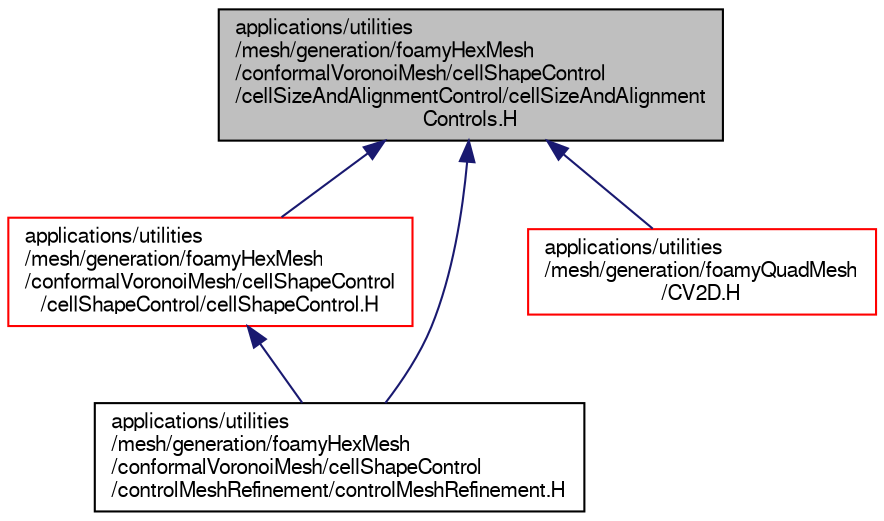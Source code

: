 digraph "applications/utilities/mesh/generation/foamyHexMesh/conformalVoronoiMesh/cellShapeControl/cellSizeAndAlignmentControl/cellSizeAndAlignmentControls.H"
{
  bgcolor="transparent";
  edge [fontname="FreeSans",fontsize="10",labelfontname="FreeSans",labelfontsize="10"];
  node [fontname="FreeSans",fontsize="10",shape=record];
  Node247 [label="applications/utilities\l/mesh/generation/foamyHexMesh\l/conformalVoronoiMesh/cellShapeControl\l/cellSizeAndAlignmentControl/cellSizeAndAlignment\lControls.H",height=0.2,width=0.4,color="black", fillcolor="grey75", style="filled", fontcolor="black"];
  Node247 -> Node248 [dir="back",color="midnightblue",fontsize="10",style="solid",fontname="FreeSans"];
  Node248 [label="applications/utilities\l/mesh/generation/foamyHexMesh\l/conformalVoronoiMesh/cellShapeControl\l/cellShapeControl/cellShapeControl.H",height=0.2,width=0.4,color="red",URL="$a18053.html"];
  Node248 -> Node249 [dir="back",color="midnightblue",fontsize="10",style="solid",fontname="FreeSans"];
  Node249 [label="applications/utilities\l/mesh/generation/foamyHexMesh\l/conformalVoronoiMesh/cellShapeControl\l/controlMeshRefinement/controlMeshRefinement.H",height=0.2,width=0.4,color="black",URL="$a18095.html"];
  Node247 -> Node249 [dir="back",color="midnightblue",fontsize="10",style="solid",fontname="FreeSans"];
  Node247 -> Node265 [dir="back",color="midnightblue",fontsize="10",style="solid",fontname="FreeSans"];
  Node265 [label="applications/utilities\l/mesh/generation/foamyQuadMesh\l/CV2D.H",height=0.2,width=0.4,color="red",URL="$a18461.html"];
}
